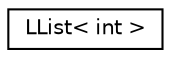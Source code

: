 digraph "Graphical Class Hierarchy"
{
 // LATEX_PDF_SIZE
  edge [fontname="Helvetica",fontsize="10",labelfontname="Helvetica",labelfontsize="10"];
  node [fontname="Helvetica",fontsize="10",shape=record];
  rankdir="LR";
  Node0 [label="LList\< int \>",height=0.2,width=0.4,color="black", fillcolor="white", style="filled",URL="$classLList.html",tooltip=" "];
}
